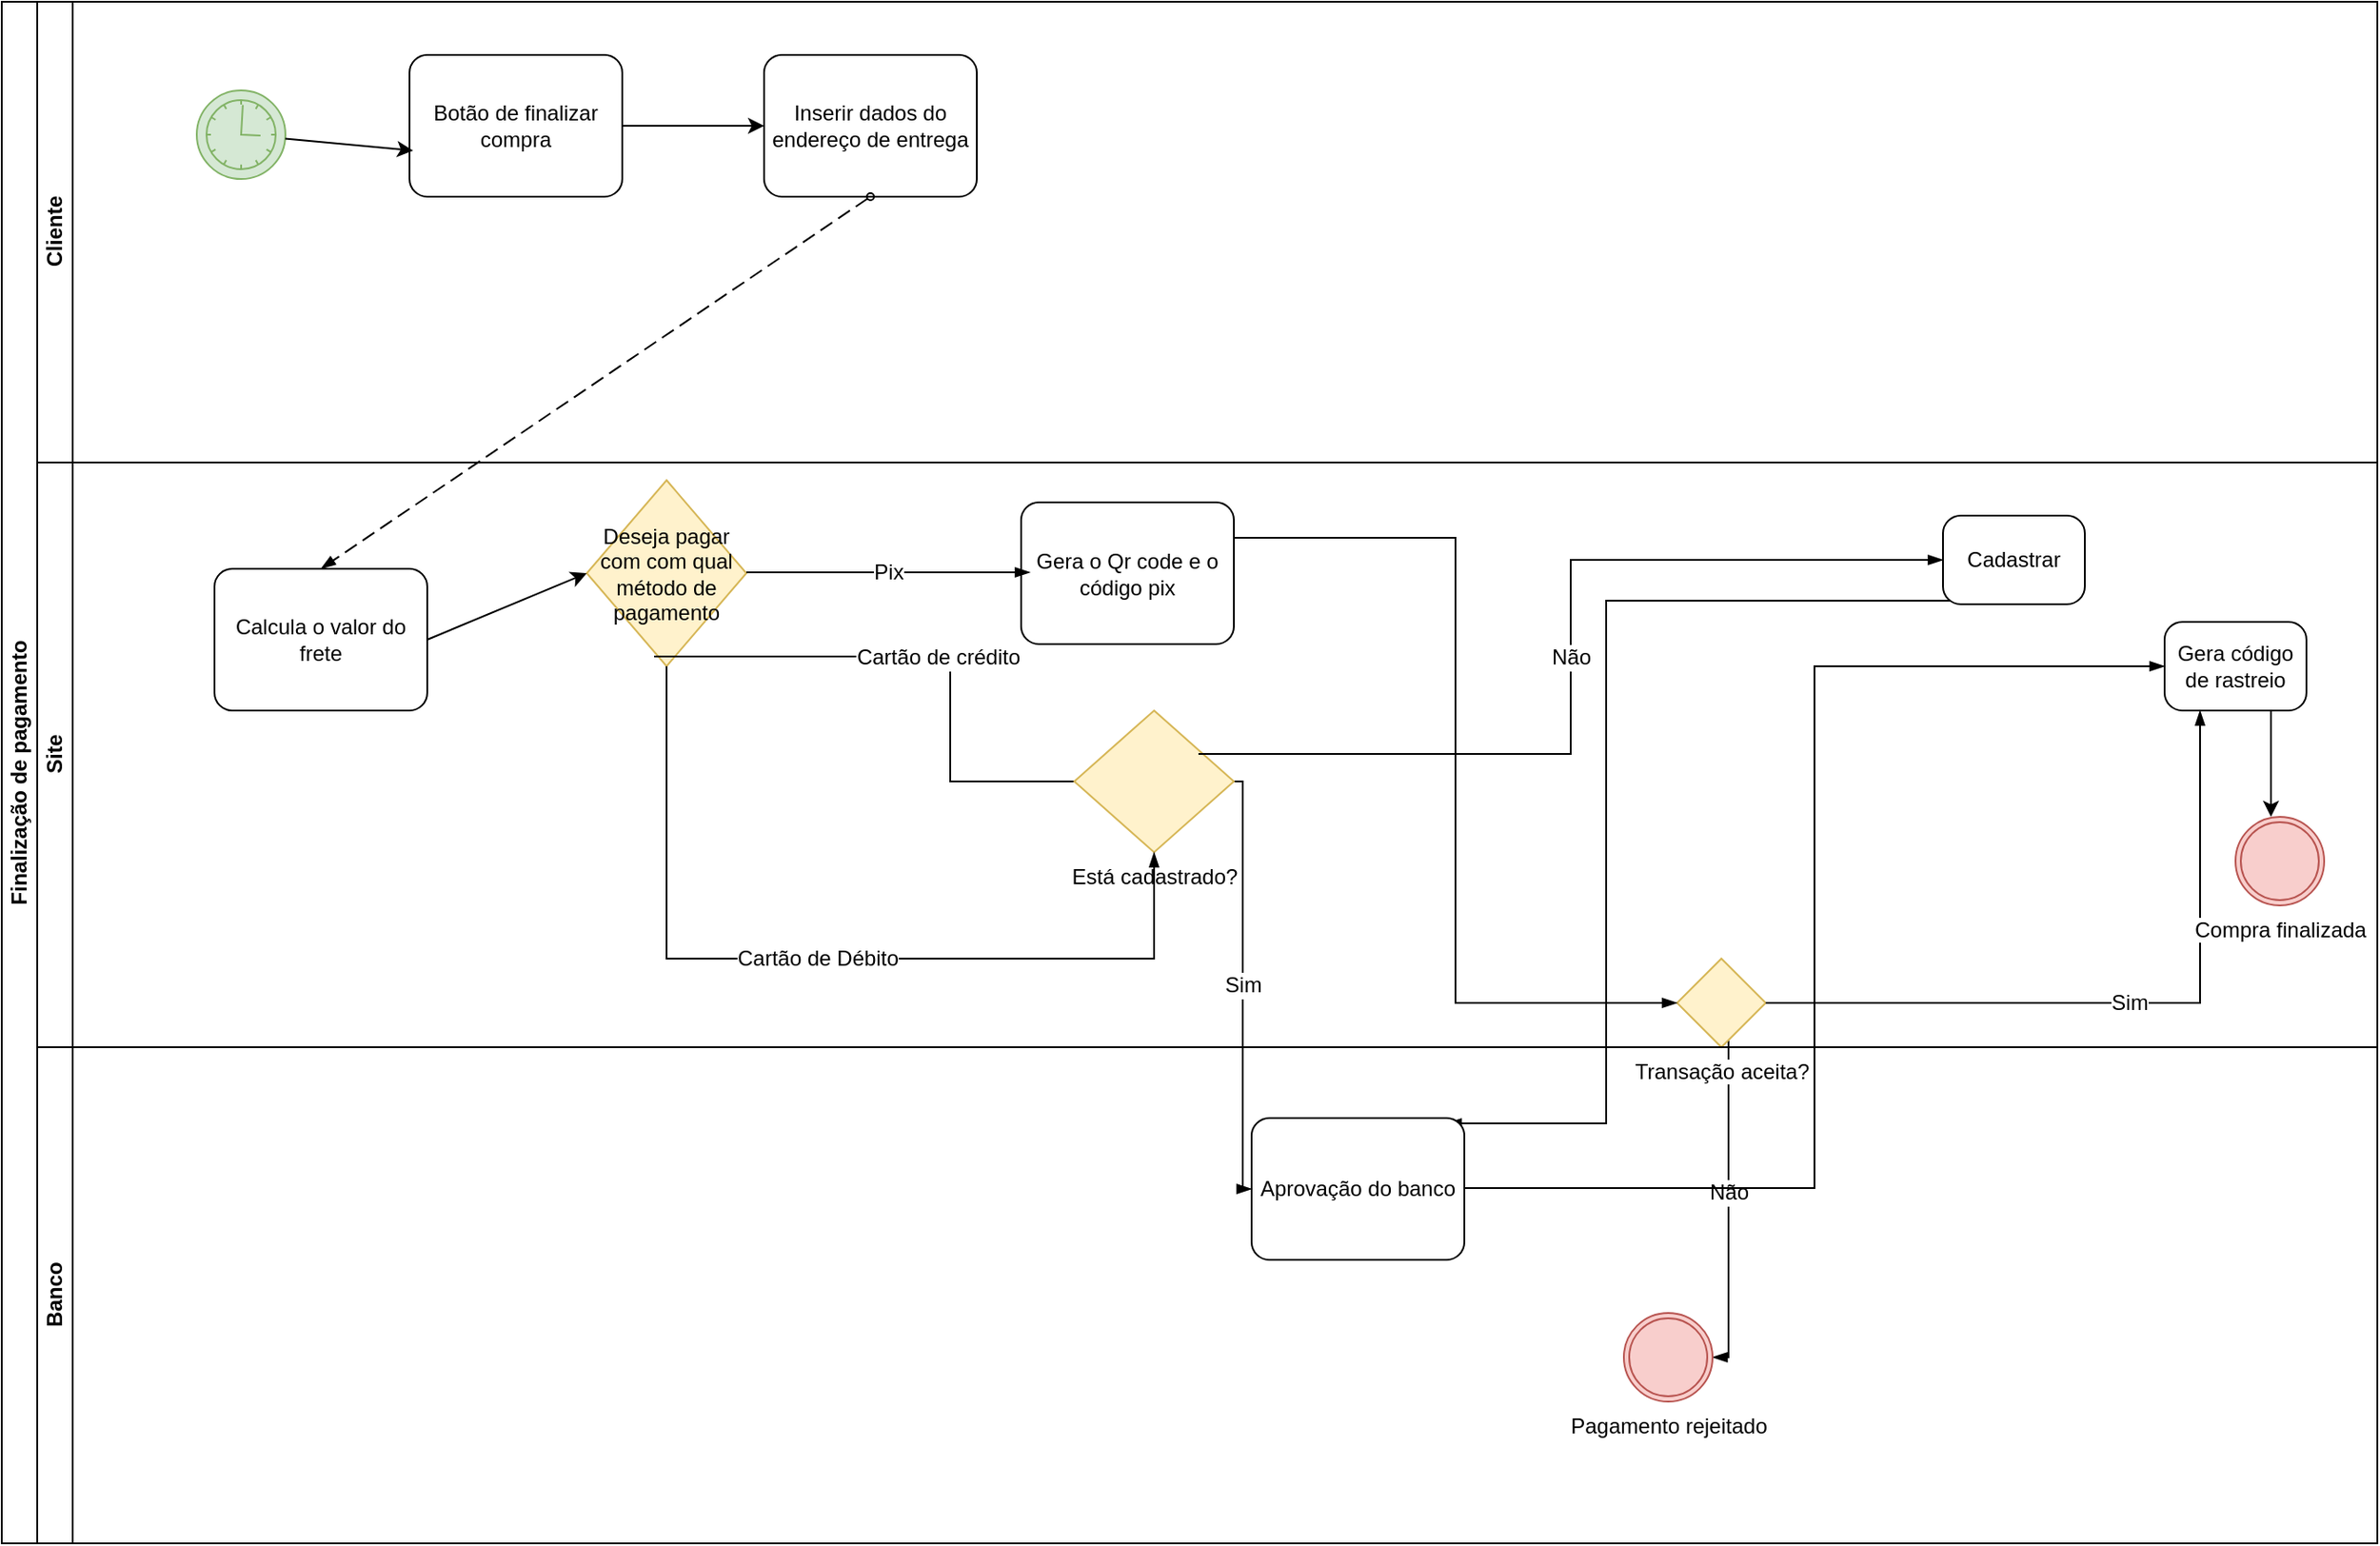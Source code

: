 <mxfile version="20.6.2" type="device"><diagram name="Página-1" id="pRlFhqMlJUiopz2-MF1V"><mxGraphModel dx="1654" dy="962" grid="1" gridSize="10" guides="1" tooltips="1" connect="1" arrows="1" fold="1" page="1" pageScale="1" pageWidth="827" pageHeight="1169" math="0" shadow="0"><root><mxCell id="0"/><mxCell id="1" parent="0"/><mxCell id="cDFV-GZ8PPhwyUY7zYiH-18" value="Finalização de pagamento" style="swimlane;html=1;childLayout=stackLayout;resizeParent=1;resizeParentMax=0;horizontal=0;startSize=20;horizontalStack=0;whiteSpace=wrap;" parent="1" vertex="1"><mxGeometry x="100" y="30" width="1340" height="870" as="geometry"/></mxCell><mxCell id="cDFV-GZ8PPhwyUY7zYiH-19" value="Cliente" style="swimlane;html=1;startSize=20;horizontal=0;" parent="cDFV-GZ8PPhwyUY7zYiH-18" vertex="1"><mxGeometry x="20" width="1320" height="260" as="geometry"/></mxCell><mxCell id="cDFV-GZ8PPhwyUY7zYiH-32" value="" style="points=[[0.145,0.145,0],[0.5,0,0],[0.855,0.145,0],[1,0.5,0],[0.855,0.855,0],[0.5,1,0],[0.145,0.855,0],[0,0.5,0]];shape=mxgraph.bpmn.event;html=1;verticalLabelPosition=bottom;labelBackgroundColor=#ffffff;verticalAlign=top;align=center;perimeter=ellipsePerimeter;outlineConnect=0;aspect=fixed;outline=standard;symbol=timer;fillColor=#d5e8d4;strokeColor=#82b366;" parent="cDFV-GZ8PPhwyUY7zYiH-19" vertex="1"><mxGeometry x="90" y="50" width="50" height="50" as="geometry"/></mxCell><mxCell id="cDFV-GZ8PPhwyUY7zYiH-34" value="Botão de finalizar compra" style="points=[[0.25,0,0],[0.5,0,0],[0.75,0,0],[1,0.25,0],[1,0.5,0],[1,0.75,0],[0.75,1,0],[0.5,1,0],[0.25,1,0],[0,0.75,0],[0,0.5,0],[0,0.25,0]];shape=mxgraph.bpmn.task;whiteSpace=wrap;rectStyle=rounded;size=10;html=1;container=1;expand=0;collapsible=0;taskMarker=abstract;" parent="cDFV-GZ8PPhwyUY7zYiH-19" vertex="1"><mxGeometry x="210" y="30" width="120" height="80" as="geometry"/></mxCell><mxCell id="cDFV-GZ8PPhwyUY7zYiH-35" value="" style="endArrow=classic;html=1;rounded=0;entryX=0.017;entryY=0.675;entryDx=0;entryDy=0;entryPerimeter=0;" parent="cDFV-GZ8PPhwyUY7zYiH-19" source="cDFV-GZ8PPhwyUY7zYiH-32" target="cDFV-GZ8PPhwyUY7zYiH-34" edge="1"><mxGeometry width="50" height="50" relative="1" as="geometry"><mxPoint x="670" y="640" as="sourcePoint"/><mxPoint x="720" y="590" as="targetPoint"/><Array as="points"/></mxGeometry></mxCell><mxCell id="A6wfmaymOiI4HOsZ7nVc-4" value="Inserir dados do endereço de entrega" style="points=[[0.25,0,0],[0.5,0,0],[0.75,0,0],[1,0.25,0],[1,0.5,0],[1,0.75,0],[0.75,1,0],[0.5,1,0],[0.25,1,0],[0,0.75,0],[0,0.5,0],[0,0.25,0]];shape=mxgraph.bpmn.task;whiteSpace=wrap;rectStyle=rounded;size=10;html=1;container=1;expand=0;collapsible=0;taskMarker=abstract;" vertex="1" parent="cDFV-GZ8PPhwyUY7zYiH-19"><mxGeometry x="410" y="30" width="120" height="80" as="geometry"/></mxCell><mxCell id="cDFV-GZ8PPhwyUY7zYiH-47" value="Sim" style="edgeStyle=elbowEdgeStyle;fontSize=12;html=1;endArrow=blockThin;endFill=1;rounded=0;exitX=1;exitY=0.5;exitDx=0;exitDy=0;exitPerimeter=0;" parent="cDFV-GZ8PPhwyUY7zYiH-18" source="cDFV-GZ8PPhwyUY7zYiH-44" target="cDFV-GZ8PPhwyUY7zYiH-46" edge="1"><mxGeometry width="160" relative="1" as="geometry"><mxPoint x="705" y="440" as="sourcePoint"/><mxPoint x="815" y="510" as="targetPoint"/></mxGeometry></mxCell><mxCell id="cDFV-GZ8PPhwyUY7zYiH-58" value="" style="edgeStyle=elbowEdgeStyle;fontSize=12;html=1;endArrow=blockThin;endFill=1;rounded=0;exitX=0.15;exitY=0.96;exitDx=0;exitDy=0;exitPerimeter=0;" parent="cDFV-GZ8PPhwyUY7zYiH-18" source="cDFV-GZ8PPhwyUY7zYiH-57" edge="1"><mxGeometry width="160" relative="1" as="geometry"><mxPoint x="975" y="380" as="sourcePoint"/><mxPoint x="815" y="633" as="targetPoint"/><Array as="points"><mxPoint x="905" y="570"/><mxPoint x="865" y="520"/></Array></mxGeometry></mxCell><mxCell id="cDFV-GZ8PPhwyUY7zYiH-55" value="Não" style="edgeStyle=elbowEdgeStyle;fontSize=12;html=1;endArrow=blockThin;endFill=1;rounded=0;exitX=0.75;exitY=0.75;exitDx=0;exitDy=0;exitPerimeter=0;" parent="cDFV-GZ8PPhwyUY7zYiH-18" source="cDFV-GZ8PPhwyUY7zYiH-52" target="cDFV-GZ8PPhwyUY7zYiH-54" edge="1"><mxGeometry width="160" relative="1" as="geometry"><mxPoint x="860" y="700" as="sourcePoint"/><mxPoint x="1020" y="700" as="targetPoint"/></mxGeometry></mxCell><mxCell id="cDFV-GZ8PPhwyUY7zYiH-31" value="Site&lt;br&gt;" style="swimlane;html=1;startSize=20;horizontal=0;" parent="cDFV-GZ8PPhwyUY7zYiH-18" vertex="1"><mxGeometry x="20" y="260" width="1320" height="330" as="geometry"/></mxCell><mxCell id="cDFV-GZ8PPhwyUY7zYiH-36" value="Deseja pagar com com qual método de pagamento" style="rhombus;whiteSpace=wrap;html=1;fillColor=#fff2cc;strokeColor=#d6b656;" parent="cDFV-GZ8PPhwyUY7zYiH-31" vertex="1"><mxGeometry x="310" y="10" width="90" height="105" as="geometry"/></mxCell><mxCell id="cDFV-GZ8PPhwyUY7zYiH-37" value="Gera o Qr code e o código pix" style="points=[[0.25,0,0],[0.5,0,0],[0.75,0,0],[1,0.25,0],[1,0.5,0],[1,0.75,0],[0.75,1,0],[0.5,1,0],[0.25,1,0],[0,0.75,0],[0,0.5,0],[0,0.25,0]];shape=mxgraph.bpmn.task;whiteSpace=wrap;rectStyle=rounded;size=10;html=1;container=1;expand=0;collapsible=0;taskMarker=abstract;" parent="cDFV-GZ8PPhwyUY7zYiH-31" vertex="1"><mxGeometry x="555" y="22.5" width="120" height="80" as="geometry"/></mxCell><mxCell id="cDFV-GZ8PPhwyUY7zYiH-39" value="Cartão de crédito" style="edgeStyle=elbowEdgeStyle;fontSize=12;html=1;endArrow=blockThin;endFill=1;rounded=0;startArrow=none;entryX=0.017;entryY=0.875;entryDx=0;entryDy=0;entryPerimeter=0;exitX=0.422;exitY=0.948;exitDx=0;exitDy=0;exitPerimeter=0;" parent="cDFV-GZ8PPhwyUY7zYiH-31" source="cDFV-GZ8PPhwyUY7zYiH-36" edge="1"><mxGeometry width="160" relative="1" as="geometry"><mxPoint x="525" y="100" as="sourcePoint"/><mxPoint x="597.04" y="180" as="targetPoint"/><Array as="points"><mxPoint x="515" y="140"/><mxPoint x="255" y="170"/></Array></mxGeometry></mxCell><mxCell id="cDFV-GZ8PPhwyUY7zYiH-41" value="Pix" style="edgeStyle=elbowEdgeStyle;fontSize=12;html=1;endArrow=blockThin;endFill=1;rounded=0;" parent="cDFV-GZ8PPhwyUY7zYiH-31" edge="1"><mxGeometry width="160" relative="1" as="geometry"><mxPoint x="400" y="62" as="sourcePoint"/><mxPoint x="560" y="62" as="targetPoint"/></mxGeometry></mxCell><mxCell id="cDFV-GZ8PPhwyUY7zYiH-44" value="Está cadastrado?" style="points=[[0.25,0.25,0],[0.5,0,0],[0.75,0.25,0],[1,0.5,0],[0.75,0.75,0],[0.5,1,0],[0.25,0.75,0],[0,0.5,0]];shape=mxgraph.bpmn.gateway2;html=1;verticalLabelPosition=bottom;labelBackgroundColor=#ffffff;verticalAlign=top;align=center;perimeter=rhombusPerimeter;outlineConnect=0;outline=none;symbol=none;fillColor=#fff2cc;strokeColor=#d6b656;" parent="cDFV-GZ8PPhwyUY7zYiH-31" vertex="1"><mxGeometry x="585" y="140" width="90" height="80" as="geometry"/></mxCell><mxCell id="cDFV-GZ8PPhwyUY7zYiH-42" value="Cartão de Débito" style="edgeStyle=elbowEdgeStyle;fontSize=12;html=1;endArrow=blockThin;endFill=1;rounded=0;entryX=0.5;entryY=1;entryDx=0;entryDy=0;entryPerimeter=0;" parent="cDFV-GZ8PPhwyUY7zYiH-31" source="cDFV-GZ8PPhwyUY7zYiH-36" target="cDFV-GZ8PPhwyUY7zYiH-44" edge="1"><mxGeometry width="160" relative="1" as="geometry"><mxPoint x="455" y="80" as="sourcePoint"/><mxPoint x="625" y="250" as="targetPoint"/><Array as="points"><mxPoint x="495" y="280"/><mxPoint x="405" y="180"/></Array></mxGeometry></mxCell><mxCell id="cDFV-GZ8PPhwyUY7zYiH-56" value="Não" style="edgeStyle=elbowEdgeStyle;fontSize=12;html=1;endArrow=blockThin;endFill=1;rounded=0;" parent="cDFV-GZ8PPhwyUY7zYiH-31" target="cDFV-GZ8PPhwyUY7zYiH-57" edge="1"><mxGeometry width="160" relative="1" as="geometry"><mxPoint x="655" y="164.5" as="sourcePoint"/><mxPoint x="1085" y="50" as="targetPoint"/></mxGeometry></mxCell><mxCell id="cDFV-GZ8PPhwyUY7zYiH-57" value="Cadastrar" style="points=[[0.25,0,0],[0.5,0,0],[0.75,0,0],[1,0.25,0],[1,0.5,0],[1,0.75,0],[0.75,1,0],[0.5,1,0],[0.25,1,0],[0,0.75,0],[0,0.5,0],[0,0.25,0]];shape=mxgraph.bpmn.task;whiteSpace=wrap;rectStyle=rounded;size=10;html=1;container=1;expand=0;collapsible=0;taskMarker=abstract;" parent="cDFV-GZ8PPhwyUY7zYiH-31" vertex="1"><mxGeometry x="1075" y="30" width="80" height="50" as="geometry"/></mxCell><mxCell id="cDFV-GZ8PPhwyUY7zYiH-52" value="Transação aceita?" style="points=[[0.25,0.25,0],[0.5,0,0],[0.75,0.25,0],[1,0.5,0],[0.75,0.75,0],[0.5,1,0],[0.25,0.75,0],[0,0.5,0]];shape=mxgraph.bpmn.gateway2;html=1;verticalLabelPosition=bottom;labelBackgroundColor=#ffffff;verticalAlign=top;align=center;perimeter=rhombusPerimeter;outlineConnect=0;outline=none;symbol=none;fillColor=#fff2cc;strokeColor=#d6b656;" parent="cDFV-GZ8PPhwyUY7zYiH-31" vertex="1"><mxGeometry x="925" y="280" width="50" height="50" as="geometry"/></mxCell><mxCell id="cDFV-GZ8PPhwyUY7zYiH-53" value="Sim" style="edgeStyle=elbowEdgeStyle;fontSize=12;html=1;endArrow=blockThin;endFill=1;rounded=0;exitX=1;exitY=0.5;exitDx=0;exitDy=0;exitPerimeter=0;entryX=0.25;entryY=1;entryDx=0;entryDy=0;entryPerimeter=0;" parent="cDFV-GZ8PPhwyUY7zYiH-31" source="cDFV-GZ8PPhwyUY7zYiH-52" target="A6wfmaymOiI4HOsZ7nVc-9" edge="1"><mxGeometry width="160" relative="1" as="geometry"><mxPoint x="895" y="354.5" as="sourcePoint"/><mxPoint x="1290" y="190" as="targetPoint"/><Array as="points"><mxPoint x="1220" y="220"/></Array></mxGeometry></mxCell><mxCell id="cDFV-GZ8PPhwyUY7zYiH-50" value="" style="edgeStyle=elbowEdgeStyle;fontSize=12;html=1;endArrow=blockThin;endFill=1;rounded=0;exitX=1;exitY=0.25;exitDx=0;exitDy=0;exitPerimeter=0;" parent="cDFV-GZ8PPhwyUY7zYiH-31" source="cDFV-GZ8PPhwyUY7zYiH-37" target="cDFV-GZ8PPhwyUY7zYiH-52" edge="1"><mxGeometry width="160" relative="1" as="geometry"><mxPoint x="835" y="50" as="sourcePoint"/><mxPoint x="845" y="340" as="targetPoint"/></mxGeometry></mxCell><mxCell id="A6wfmaymOiI4HOsZ7nVc-6" value="Calcula o valor do frete" style="points=[[0.25,0,0],[0.5,0,0],[0.75,0,0],[1,0.25,0],[1,0.5,0],[1,0.75,0],[0.75,1,0],[0.5,1,0],[0.25,1,0],[0,0.75,0],[0,0.5,0],[0,0.25,0]];shape=mxgraph.bpmn.task;whiteSpace=wrap;rectStyle=rounded;size=10;html=1;container=1;expand=0;collapsible=0;taskMarker=abstract;" vertex="1" parent="cDFV-GZ8PPhwyUY7zYiH-31"><mxGeometry x="100" y="60" width="120" height="80" as="geometry"/></mxCell><mxCell id="A6wfmaymOiI4HOsZ7nVc-8" value="" style="endArrow=classic;html=1;rounded=0;exitX=1;exitY=0.5;exitDx=0;exitDy=0;exitPerimeter=0;entryX=0;entryY=0.5;entryDx=0;entryDy=0;" edge="1" parent="cDFV-GZ8PPhwyUY7zYiH-31" source="A6wfmaymOiI4HOsZ7nVc-6" target="cDFV-GZ8PPhwyUY7zYiH-36"><mxGeometry width="50" height="50" relative="1" as="geometry"><mxPoint x="530" y="220" as="sourcePoint"/><mxPoint x="580" y="170" as="targetPoint"/></mxGeometry></mxCell><mxCell id="A6wfmaymOiI4HOsZ7nVc-9" value="Gera código de rastreio" style="points=[[0.25,0,0],[0.5,0,0],[0.75,0,0],[1,0.25,0],[1,0.5,0],[1,0.75,0],[0.75,1,0],[0.5,1,0],[0.25,1,0],[0,0.75,0],[0,0.5,0],[0,0.25,0]];shape=mxgraph.bpmn.task;whiteSpace=wrap;rectStyle=rounded;size=10;html=1;container=1;expand=0;collapsible=0;taskMarker=abstract;" vertex="1" parent="cDFV-GZ8PPhwyUY7zYiH-31"><mxGeometry x="1200" y="90" width="80" height="50" as="geometry"/></mxCell><mxCell id="A6wfmaymOiI4HOsZ7nVc-11" value="Compra finalizada" style="points=[[0.145,0.145,0],[0.5,0,0],[0.855,0.145,0],[1,0.5,0],[0.855,0.855,0],[0.5,1,0],[0.145,0.855,0],[0,0.5,0]];shape=mxgraph.bpmn.event;html=1;verticalLabelPosition=bottom;labelBackgroundColor=#ffffff;verticalAlign=top;align=center;perimeter=ellipsePerimeter;outlineConnect=0;aspect=fixed;outline=throwing;symbol=general;fillColor=#f8cecc;strokeColor=#b85450;" vertex="1" parent="cDFV-GZ8PPhwyUY7zYiH-31"><mxGeometry x="1240" y="200" width="50" height="50" as="geometry"/></mxCell><mxCell id="cDFV-GZ8PPhwyUY7zYiH-20" value="Banco" style="swimlane;html=1;startSize=20;horizontal=0;" parent="cDFV-GZ8PPhwyUY7zYiH-18" vertex="1"><mxGeometry x="20" y="590" width="1320" height="280" as="geometry"/></mxCell><mxCell id="cDFV-GZ8PPhwyUY7zYiH-46" value="Aprovação do banco" style="points=[[0.25,0,0],[0.5,0,0],[0.75,0,0],[1,0.25,0],[1,0.5,0],[1,0.75,0],[0.75,1,0],[0.5,1,0],[0.25,1,0],[0,0.75,0],[0,0.5,0],[0,0.25,0]];shape=mxgraph.bpmn.task;whiteSpace=wrap;rectStyle=rounded;size=10;html=1;container=1;expand=0;collapsible=0;taskMarker=abstract;" parent="cDFV-GZ8PPhwyUY7zYiH-20" vertex="1"><mxGeometry x="685" y="40" width="120" height="80" as="geometry"/></mxCell><mxCell id="cDFV-GZ8PPhwyUY7zYiH-48" value="" style="edgeStyle=elbowEdgeStyle;fontSize=12;html=1;endArrow=blockThin;endFill=1;rounded=0;" parent="cDFV-GZ8PPhwyUY7zYiH-20" edge="1"><mxGeometry width="160" relative="1" as="geometry"><mxPoint x="805" y="79.5" as="sourcePoint"/><mxPoint x="1200" y="-215" as="targetPoint"/></mxGeometry></mxCell><mxCell id="cDFV-GZ8PPhwyUY7zYiH-54" value="Pagamento rejeitado" style="points=[[0.145,0.145,0],[0.5,0,0],[0.855,0.145,0],[1,0.5,0],[0.855,0.855,0],[0.5,1,0],[0.145,0.855,0],[0,0.5,0]];shape=mxgraph.bpmn.event;html=1;verticalLabelPosition=bottom;labelBackgroundColor=#ffffff;verticalAlign=top;align=center;perimeter=ellipsePerimeter;outlineConnect=0;aspect=fixed;outline=throwing;symbol=general;fillColor=#f8cecc;strokeColor=#b85450;" parent="cDFV-GZ8PPhwyUY7zYiH-20" vertex="1"><mxGeometry x="895" y="150" width="50" height="50" as="geometry"/></mxCell><mxCell id="A6wfmaymOiI4HOsZ7nVc-5" value="" style="dashed=1;dashPattern=8 4;endArrow=blockThin;endFill=1;startArrow=oval;startFill=0;endSize=6;startSize=4;html=1;rounded=0;exitX=0.5;exitY=1;exitDx=0;exitDy=0;exitPerimeter=0;entryX=0.5;entryY=0;entryDx=0;entryDy=0;entryPerimeter=0;" edge="1" parent="cDFV-GZ8PPhwyUY7zYiH-18" source="A6wfmaymOiI4HOsZ7nVc-4" target="A6wfmaymOiI4HOsZ7nVc-6"><mxGeometry width="160" relative="1" as="geometry"><mxPoint x="470" y="460" as="sourcePoint"/><mxPoint x="180" y="320" as="targetPoint"/></mxGeometry></mxCell><mxCell id="A6wfmaymOiI4HOsZ7nVc-3" value="" style="endArrow=classic;html=1;rounded=0;exitX=1;exitY=0.5;exitDx=0;exitDy=0;exitPerimeter=0;" edge="1" parent="1" source="cDFV-GZ8PPhwyUY7zYiH-34"><mxGeometry width="50" height="50" relative="1" as="geometry"><mxPoint x="630" y="510" as="sourcePoint"/><mxPoint x="530" y="100" as="targetPoint"/></mxGeometry></mxCell><mxCell id="A6wfmaymOiI4HOsZ7nVc-10" value="" style="endArrow=classic;html=1;rounded=0;exitX=0.75;exitY=1;exitDx=0;exitDy=0;exitPerimeter=0;" edge="1" parent="1" source="A6wfmaymOiI4HOsZ7nVc-9"><mxGeometry width="50" height="50" relative="1" as="geometry"><mxPoint x="650" y="510" as="sourcePoint"/><mxPoint x="1380" y="490" as="targetPoint"/></mxGeometry></mxCell></root></mxGraphModel></diagram></mxfile>